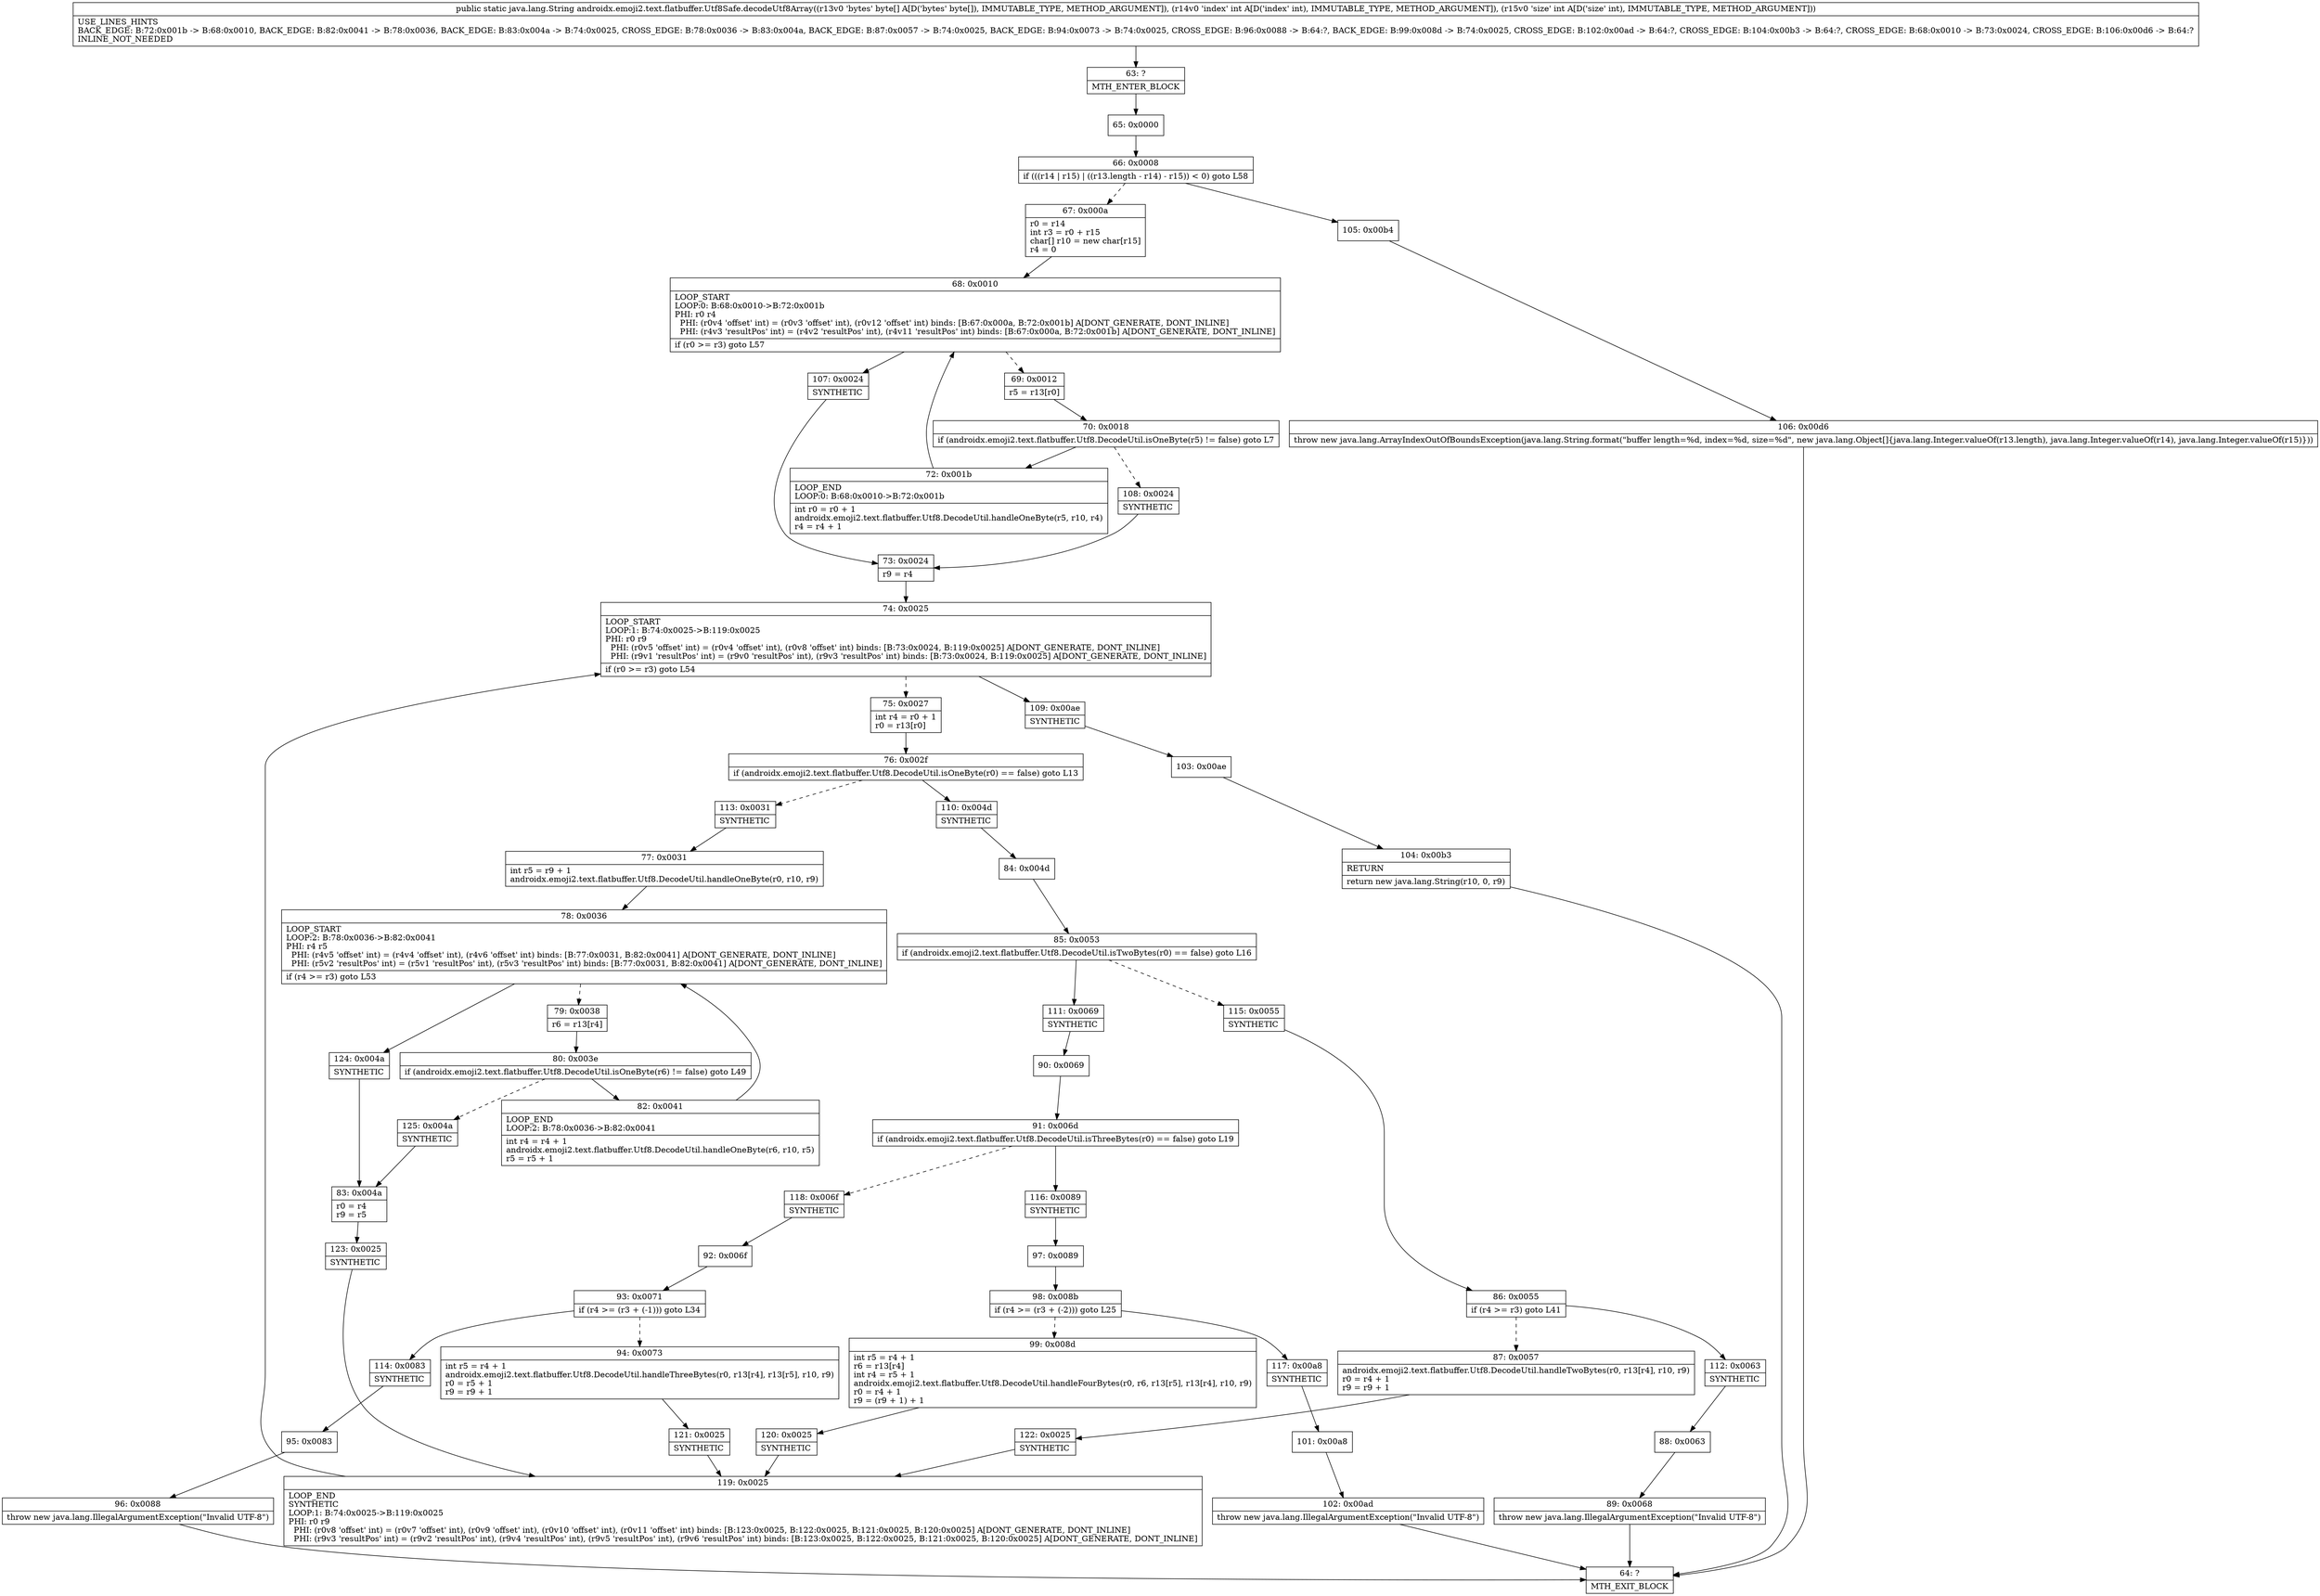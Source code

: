 digraph "CFG forandroidx.emoji2.text.flatbuffer.Utf8Safe.decodeUtf8Array([BII)Ljava\/lang\/String;" {
Node_63 [shape=record,label="{63\:\ ?|MTH_ENTER_BLOCK\l}"];
Node_65 [shape=record,label="{65\:\ 0x0000}"];
Node_66 [shape=record,label="{66\:\ 0x0008|if (((r14 \| r15) \| ((r13.length \- r14) \- r15)) \< 0) goto L58\l}"];
Node_67 [shape=record,label="{67\:\ 0x000a|r0 = r14\lint r3 = r0 + r15\lchar[] r10 = new char[r15]\lr4 = 0\l}"];
Node_68 [shape=record,label="{68\:\ 0x0010|LOOP_START\lLOOP:0: B:68:0x0010\-\>B:72:0x001b\lPHI: r0 r4 \l  PHI: (r0v4 'offset' int) = (r0v3 'offset' int), (r0v12 'offset' int) binds: [B:67:0x000a, B:72:0x001b] A[DONT_GENERATE, DONT_INLINE]\l  PHI: (r4v3 'resultPos' int) = (r4v2 'resultPos' int), (r4v11 'resultPos' int) binds: [B:67:0x000a, B:72:0x001b] A[DONT_GENERATE, DONT_INLINE]\l|if (r0 \>= r3) goto L57\l}"];
Node_69 [shape=record,label="{69\:\ 0x0012|r5 = r13[r0]\l}"];
Node_70 [shape=record,label="{70\:\ 0x0018|if (androidx.emoji2.text.flatbuffer.Utf8.DecodeUtil.isOneByte(r5) != false) goto L7\l}"];
Node_72 [shape=record,label="{72\:\ 0x001b|LOOP_END\lLOOP:0: B:68:0x0010\-\>B:72:0x001b\l|int r0 = r0 + 1\landroidx.emoji2.text.flatbuffer.Utf8.DecodeUtil.handleOneByte(r5, r10, r4)\lr4 = r4 + 1\l}"];
Node_108 [shape=record,label="{108\:\ 0x0024|SYNTHETIC\l}"];
Node_73 [shape=record,label="{73\:\ 0x0024|r9 = r4\l}"];
Node_74 [shape=record,label="{74\:\ 0x0025|LOOP_START\lLOOP:1: B:74:0x0025\-\>B:119:0x0025\lPHI: r0 r9 \l  PHI: (r0v5 'offset' int) = (r0v4 'offset' int), (r0v8 'offset' int) binds: [B:73:0x0024, B:119:0x0025] A[DONT_GENERATE, DONT_INLINE]\l  PHI: (r9v1 'resultPos' int) = (r9v0 'resultPos' int), (r9v3 'resultPos' int) binds: [B:73:0x0024, B:119:0x0025] A[DONT_GENERATE, DONT_INLINE]\l|if (r0 \>= r3) goto L54\l}"];
Node_75 [shape=record,label="{75\:\ 0x0027|int r4 = r0 + 1\lr0 = r13[r0]\l}"];
Node_76 [shape=record,label="{76\:\ 0x002f|if (androidx.emoji2.text.flatbuffer.Utf8.DecodeUtil.isOneByte(r0) == false) goto L13\l}"];
Node_110 [shape=record,label="{110\:\ 0x004d|SYNTHETIC\l}"];
Node_84 [shape=record,label="{84\:\ 0x004d}"];
Node_85 [shape=record,label="{85\:\ 0x0053|if (androidx.emoji2.text.flatbuffer.Utf8.DecodeUtil.isTwoBytes(r0) == false) goto L16\l}"];
Node_111 [shape=record,label="{111\:\ 0x0069|SYNTHETIC\l}"];
Node_90 [shape=record,label="{90\:\ 0x0069}"];
Node_91 [shape=record,label="{91\:\ 0x006d|if (androidx.emoji2.text.flatbuffer.Utf8.DecodeUtil.isThreeBytes(r0) == false) goto L19\l}"];
Node_116 [shape=record,label="{116\:\ 0x0089|SYNTHETIC\l}"];
Node_97 [shape=record,label="{97\:\ 0x0089}"];
Node_98 [shape=record,label="{98\:\ 0x008b|if (r4 \>= (r3 + (\-2))) goto L25\l}"];
Node_99 [shape=record,label="{99\:\ 0x008d|int r5 = r4 + 1\lr6 = r13[r4]\lint r4 = r5 + 1\landroidx.emoji2.text.flatbuffer.Utf8.DecodeUtil.handleFourBytes(r0, r6, r13[r5], r13[r4], r10, r9)\lr0 = r4 + 1\lr9 = (r9 + 1) + 1\l}"];
Node_120 [shape=record,label="{120\:\ 0x0025|SYNTHETIC\l}"];
Node_119 [shape=record,label="{119\:\ 0x0025|LOOP_END\lSYNTHETIC\lLOOP:1: B:74:0x0025\-\>B:119:0x0025\lPHI: r0 r9 \l  PHI: (r0v8 'offset' int) = (r0v7 'offset' int), (r0v9 'offset' int), (r0v10 'offset' int), (r0v11 'offset' int) binds: [B:123:0x0025, B:122:0x0025, B:121:0x0025, B:120:0x0025] A[DONT_GENERATE, DONT_INLINE]\l  PHI: (r9v3 'resultPos' int) = (r9v2 'resultPos' int), (r9v4 'resultPos' int), (r9v5 'resultPos' int), (r9v6 'resultPos' int) binds: [B:123:0x0025, B:122:0x0025, B:121:0x0025, B:120:0x0025] A[DONT_GENERATE, DONT_INLINE]\l}"];
Node_117 [shape=record,label="{117\:\ 0x00a8|SYNTHETIC\l}"];
Node_101 [shape=record,label="{101\:\ 0x00a8}"];
Node_102 [shape=record,label="{102\:\ 0x00ad|throw new java.lang.IllegalArgumentException(\"Invalid UTF\-8\")\l}"];
Node_64 [shape=record,label="{64\:\ ?|MTH_EXIT_BLOCK\l}"];
Node_118 [shape=record,label="{118\:\ 0x006f|SYNTHETIC\l}"];
Node_92 [shape=record,label="{92\:\ 0x006f}"];
Node_93 [shape=record,label="{93\:\ 0x0071|if (r4 \>= (r3 + (\-1))) goto L34\l}"];
Node_94 [shape=record,label="{94\:\ 0x0073|int r5 = r4 + 1\landroidx.emoji2.text.flatbuffer.Utf8.DecodeUtil.handleThreeBytes(r0, r13[r4], r13[r5], r10, r9)\lr0 = r5 + 1\lr9 = r9 + 1\l}"];
Node_121 [shape=record,label="{121\:\ 0x0025|SYNTHETIC\l}"];
Node_114 [shape=record,label="{114\:\ 0x0083|SYNTHETIC\l}"];
Node_95 [shape=record,label="{95\:\ 0x0083}"];
Node_96 [shape=record,label="{96\:\ 0x0088|throw new java.lang.IllegalArgumentException(\"Invalid UTF\-8\")\l}"];
Node_115 [shape=record,label="{115\:\ 0x0055|SYNTHETIC\l}"];
Node_86 [shape=record,label="{86\:\ 0x0055|if (r4 \>= r3) goto L41\l}"];
Node_87 [shape=record,label="{87\:\ 0x0057|androidx.emoji2.text.flatbuffer.Utf8.DecodeUtil.handleTwoBytes(r0, r13[r4], r10, r9)\lr0 = r4 + 1\lr9 = r9 + 1\l}"];
Node_122 [shape=record,label="{122\:\ 0x0025|SYNTHETIC\l}"];
Node_112 [shape=record,label="{112\:\ 0x0063|SYNTHETIC\l}"];
Node_88 [shape=record,label="{88\:\ 0x0063}"];
Node_89 [shape=record,label="{89\:\ 0x0068|throw new java.lang.IllegalArgumentException(\"Invalid UTF\-8\")\l}"];
Node_113 [shape=record,label="{113\:\ 0x0031|SYNTHETIC\l}"];
Node_77 [shape=record,label="{77\:\ 0x0031|int r5 = r9 + 1\landroidx.emoji2.text.flatbuffer.Utf8.DecodeUtil.handleOneByte(r0, r10, r9)\l}"];
Node_78 [shape=record,label="{78\:\ 0x0036|LOOP_START\lLOOP:2: B:78:0x0036\-\>B:82:0x0041\lPHI: r4 r5 \l  PHI: (r4v5 'offset' int) = (r4v4 'offset' int), (r4v6 'offset' int) binds: [B:77:0x0031, B:82:0x0041] A[DONT_GENERATE, DONT_INLINE]\l  PHI: (r5v2 'resultPos' int) = (r5v1 'resultPos' int), (r5v3 'resultPos' int) binds: [B:77:0x0031, B:82:0x0041] A[DONT_GENERATE, DONT_INLINE]\l|if (r4 \>= r3) goto L53\l}"];
Node_79 [shape=record,label="{79\:\ 0x0038|r6 = r13[r4]\l}"];
Node_80 [shape=record,label="{80\:\ 0x003e|if (androidx.emoji2.text.flatbuffer.Utf8.DecodeUtil.isOneByte(r6) != false) goto L49\l}"];
Node_82 [shape=record,label="{82\:\ 0x0041|LOOP_END\lLOOP:2: B:78:0x0036\-\>B:82:0x0041\l|int r4 = r4 + 1\landroidx.emoji2.text.flatbuffer.Utf8.DecodeUtil.handleOneByte(r6, r10, r5)\lr5 = r5 + 1\l}"];
Node_125 [shape=record,label="{125\:\ 0x004a|SYNTHETIC\l}"];
Node_83 [shape=record,label="{83\:\ 0x004a|r0 = r4\lr9 = r5\l}"];
Node_123 [shape=record,label="{123\:\ 0x0025|SYNTHETIC\l}"];
Node_124 [shape=record,label="{124\:\ 0x004a|SYNTHETIC\l}"];
Node_109 [shape=record,label="{109\:\ 0x00ae|SYNTHETIC\l}"];
Node_103 [shape=record,label="{103\:\ 0x00ae}"];
Node_104 [shape=record,label="{104\:\ 0x00b3|RETURN\l|return new java.lang.String(r10, 0, r9)\l}"];
Node_107 [shape=record,label="{107\:\ 0x0024|SYNTHETIC\l}"];
Node_105 [shape=record,label="{105\:\ 0x00b4}"];
Node_106 [shape=record,label="{106\:\ 0x00d6|throw new java.lang.ArrayIndexOutOfBoundsException(java.lang.String.format(\"buffer length=%d, index=%d, size=%d\", new java.lang.Object[]\{java.lang.Integer.valueOf(r13.length), java.lang.Integer.valueOf(r14), java.lang.Integer.valueOf(r15)\}))\l}"];
MethodNode[shape=record,label="{public static java.lang.String androidx.emoji2.text.flatbuffer.Utf8Safe.decodeUtf8Array((r13v0 'bytes' byte[] A[D('bytes' byte[]), IMMUTABLE_TYPE, METHOD_ARGUMENT]), (r14v0 'index' int A[D('index' int), IMMUTABLE_TYPE, METHOD_ARGUMENT]), (r15v0 'size' int A[D('size' int), IMMUTABLE_TYPE, METHOD_ARGUMENT]))  | USE_LINES_HINTS\lBACK_EDGE: B:72:0x001b \-\> B:68:0x0010, BACK_EDGE: B:82:0x0041 \-\> B:78:0x0036, BACK_EDGE: B:83:0x004a \-\> B:74:0x0025, CROSS_EDGE: B:78:0x0036 \-\> B:83:0x004a, BACK_EDGE: B:87:0x0057 \-\> B:74:0x0025, BACK_EDGE: B:94:0x0073 \-\> B:74:0x0025, CROSS_EDGE: B:96:0x0088 \-\> B:64:?, BACK_EDGE: B:99:0x008d \-\> B:74:0x0025, CROSS_EDGE: B:102:0x00ad \-\> B:64:?, CROSS_EDGE: B:104:0x00b3 \-\> B:64:?, CROSS_EDGE: B:68:0x0010 \-\> B:73:0x0024, CROSS_EDGE: B:106:0x00d6 \-\> B:64:?\lINLINE_NOT_NEEDED\l}"];
MethodNode -> Node_63;Node_63 -> Node_65;
Node_65 -> Node_66;
Node_66 -> Node_67[style=dashed];
Node_66 -> Node_105;
Node_67 -> Node_68;
Node_68 -> Node_69[style=dashed];
Node_68 -> Node_107;
Node_69 -> Node_70;
Node_70 -> Node_72;
Node_70 -> Node_108[style=dashed];
Node_72 -> Node_68;
Node_108 -> Node_73;
Node_73 -> Node_74;
Node_74 -> Node_75[style=dashed];
Node_74 -> Node_109;
Node_75 -> Node_76;
Node_76 -> Node_110;
Node_76 -> Node_113[style=dashed];
Node_110 -> Node_84;
Node_84 -> Node_85;
Node_85 -> Node_111;
Node_85 -> Node_115[style=dashed];
Node_111 -> Node_90;
Node_90 -> Node_91;
Node_91 -> Node_116;
Node_91 -> Node_118[style=dashed];
Node_116 -> Node_97;
Node_97 -> Node_98;
Node_98 -> Node_99[style=dashed];
Node_98 -> Node_117;
Node_99 -> Node_120;
Node_120 -> Node_119;
Node_119 -> Node_74;
Node_117 -> Node_101;
Node_101 -> Node_102;
Node_102 -> Node_64;
Node_118 -> Node_92;
Node_92 -> Node_93;
Node_93 -> Node_94[style=dashed];
Node_93 -> Node_114;
Node_94 -> Node_121;
Node_121 -> Node_119;
Node_114 -> Node_95;
Node_95 -> Node_96;
Node_96 -> Node_64;
Node_115 -> Node_86;
Node_86 -> Node_87[style=dashed];
Node_86 -> Node_112;
Node_87 -> Node_122;
Node_122 -> Node_119;
Node_112 -> Node_88;
Node_88 -> Node_89;
Node_89 -> Node_64;
Node_113 -> Node_77;
Node_77 -> Node_78;
Node_78 -> Node_79[style=dashed];
Node_78 -> Node_124;
Node_79 -> Node_80;
Node_80 -> Node_82;
Node_80 -> Node_125[style=dashed];
Node_82 -> Node_78;
Node_125 -> Node_83;
Node_83 -> Node_123;
Node_123 -> Node_119;
Node_124 -> Node_83;
Node_109 -> Node_103;
Node_103 -> Node_104;
Node_104 -> Node_64;
Node_107 -> Node_73;
Node_105 -> Node_106;
Node_106 -> Node_64;
}

